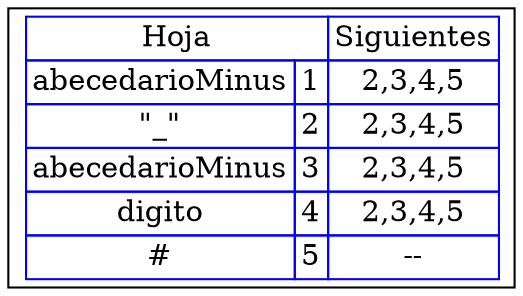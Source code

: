 digraph G{
rankdir=UD
node[shape=box]
concentrate=true
nodo0 [ label =<<table border='0' cellborder='1' color='blue' cellspacing='0'>
<tr><td colspan="2">Hoja</td><td>Siguientes</td></tr>

<tr><td>abecedarioMinus</td><td>1</td><td>2,3,4,5</td></tr>

<tr><td>"_"</td><td>2</td><td>2,3,4,5</td></tr>

<tr><td>abecedarioMinus</td><td>3</td><td>2,3,4,5</td></tr>

<tr><td>digito</td><td>4</td><td>2,3,4,5</td></tr>

<tr><td>#</td><td>5</td><td>--</td></tr>

</table>
>];

}
